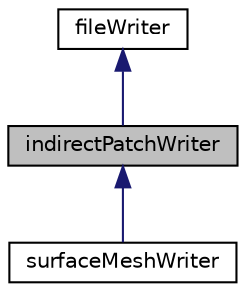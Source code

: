 digraph "indirectPatchWriter"
{
  bgcolor="transparent";
  edge [fontname="Helvetica",fontsize="10",labelfontname="Helvetica",labelfontsize="10"];
  node [fontname="Helvetica",fontsize="10",shape=record];
  Node1 [label="indirectPatchWriter",height=0.2,width=0.4,color="black", fillcolor="grey75", style="filled" fontcolor="black"];
  Node2 -> Node1 [dir="back",color="midnightblue",fontsize="10",style="solid",fontname="Helvetica"];
  Node2 [label="fileWriter",height=0.2,width=0.4,color="black",URL="$classFoam_1_1vtk_1_1fileWriter.html",tooltip="Base class for VTK output writers that handle geometry and fields (eg, vtp, vtu data). These output formats are structured as DECLARED, FIELD_DATA, PIECE followed by any CELL_DATA or POINT_DATA. "];
  Node1 -> Node3 [dir="back",color="midnightblue",fontsize="10",style="solid",fontname="Helvetica"];
  Node3 [label="surfaceMeshWriter",height=0.2,width=0.4,color="black",URL="$classFoam_1_1vtk_1_1surfaceMeshWriter.html",tooltip="Write faces (eg face-zones or face-sets) with fields. "];
}
